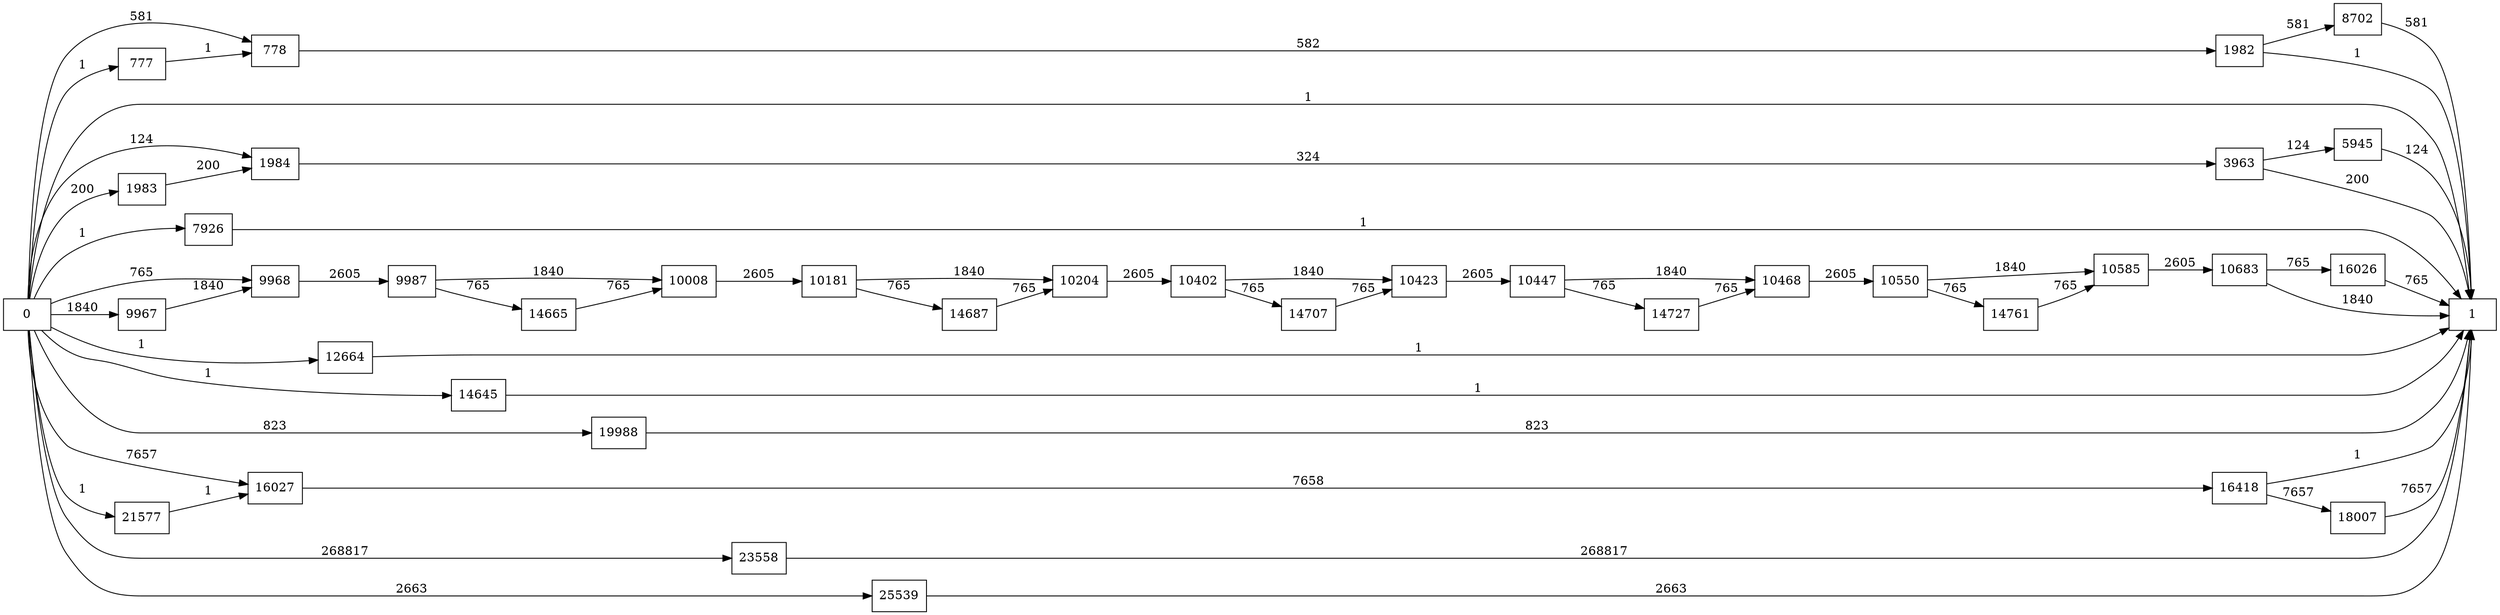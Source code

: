 digraph {
	graph [rankdir=LR]
	node [shape=rectangle]
	777 -> 778 [label=1]
	778 -> 1982 [label=582]
	1982 -> 1 [label=1]
	1982 -> 8702 [label=581]
	1983 -> 1984 [label=200]
	1984 -> 3963 [label=324]
	3963 -> 5945 [label=124]
	3963 -> 1 [label=200]
	5945 -> 1 [label=124]
	7926 -> 1 [label=1]
	8702 -> 1 [label=581]
	9967 -> 9968 [label=1840]
	9968 -> 9987 [label=2605]
	9987 -> 10008 [label=1840]
	9987 -> 14665 [label=765]
	10008 -> 10181 [label=2605]
	10181 -> 10204 [label=1840]
	10181 -> 14687 [label=765]
	10204 -> 10402 [label=2605]
	10402 -> 10423 [label=1840]
	10402 -> 14707 [label=765]
	10423 -> 10447 [label=2605]
	10447 -> 10468 [label=1840]
	10447 -> 14727 [label=765]
	10468 -> 10550 [label=2605]
	10550 -> 10585 [label=1840]
	10550 -> 14761 [label=765]
	10585 -> 10683 [label=2605]
	10683 -> 1 [label=1840]
	10683 -> 16026 [label=765]
	12664 -> 1 [label=1]
	14645 -> 1 [label=1]
	14665 -> 10008 [label=765]
	14687 -> 10204 [label=765]
	14707 -> 10423 [label=765]
	14727 -> 10468 [label=765]
	14761 -> 10585 [label=765]
	16026 -> 1 [label=765]
	16027 -> 16418 [label=7658]
	16418 -> 1 [label=1]
	16418 -> 18007 [label=7657]
	18007 -> 1 [label=7657]
	19988 -> 1 [label=823]
	21577 -> 16027 [label=1]
	23558 -> 1 [label=268817]
	25539 -> 1 [label=2663]
	0 -> 1983 [label=200]
	0 -> 1984 [label=124]
	0 -> 778 [label=581]
	0 -> 9968 [label=765]
	0 -> 16027 [label=7657]
	0 -> 777 [label=1]
	0 -> 1 [label=1]
	0 -> 7926 [label=1]
	0 -> 9967 [label=1840]
	0 -> 12664 [label=1]
	0 -> 14645 [label=1]
	0 -> 19988 [label=823]
	0 -> 21577 [label=1]
	0 -> 23558 [label=268817]
	0 -> 25539 [label=2663]
}
